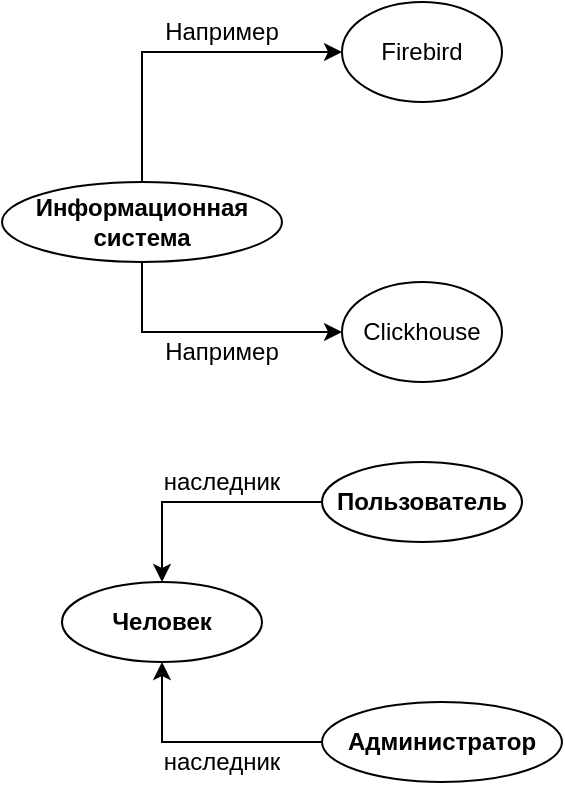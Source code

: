 <mxfile version="15.8.6" type="github">
  <diagram id="8GNSLDfLekw_l2h23WB7" name="Page-1">
    <mxGraphModel dx="1502" dy="737" grid="1" gridSize="10" guides="1" tooltips="1" connect="1" arrows="1" fold="1" page="1" pageScale="1" pageWidth="850" pageHeight="1100" math="0" shadow="0">
      <root>
        <mxCell id="0" />
        <mxCell id="1" parent="0" />
        <mxCell id="BMNUB5FsLO9-KrKbTtjF-1" value="&lt;b&gt;Информационная система&lt;/b&gt;" style="ellipse;whiteSpace=wrap;html=1;" vertex="1" parent="1">
          <mxGeometry x="140" y="200" width="140" height="40" as="geometry" />
        </mxCell>
        <mxCell id="BMNUB5FsLO9-KrKbTtjF-2" value="Firebird" style="ellipse;whiteSpace=wrap;html=1;" vertex="1" parent="1">
          <mxGeometry x="310" y="110" width="80" height="50" as="geometry" />
        </mxCell>
        <mxCell id="BMNUB5FsLO9-KrKbTtjF-4" value="Clickhouse" style="ellipse;whiteSpace=wrap;html=1;" vertex="1" parent="1">
          <mxGeometry x="310" y="250" width="80" height="50" as="geometry" />
        </mxCell>
        <mxCell id="BMNUB5FsLO9-KrKbTtjF-7" value="" style="edgeStyle=segmentEdgeStyle;endArrow=classic;html=1;rounded=0;entryX=0;entryY=0.5;entryDx=0;entryDy=0;exitX=0.5;exitY=1;exitDx=0;exitDy=0;" edge="1" parent="1" source="BMNUB5FsLO9-KrKbTtjF-1" target="BMNUB5FsLO9-KrKbTtjF-4">
          <mxGeometry width="50" height="50" relative="1" as="geometry">
            <mxPoint x="250" y="400" as="sourcePoint" />
            <mxPoint x="300" y="350" as="targetPoint" />
            <Array as="points">
              <mxPoint x="210" y="275" />
            </Array>
          </mxGeometry>
        </mxCell>
        <mxCell id="BMNUB5FsLO9-KrKbTtjF-9" value="" style="edgeStyle=segmentEdgeStyle;endArrow=classic;html=1;rounded=0;entryX=0;entryY=0.5;entryDx=0;entryDy=0;exitX=0.5;exitY=0;exitDx=0;exitDy=0;" edge="1" parent="1" source="BMNUB5FsLO9-KrKbTtjF-1" target="BMNUB5FsLO9-KrKbTtjF-2">
          <mxGeometry width="50" height="50" relative="1" as="geometry">
            <mxPoint x="250" y="400" as="sourcePoint" />
            <mxPoint x="300" y="350" as="targetPoint" />
            <Array as="points">
              <mxPoint x="210" y="135" />
            </Array>
          </mxGeometry>
        </mxCell>
        <mxCell id="BMNUB5FsLO9-KrKbTtjF-11" value="Например" style="text;html=1;strokeColor=none;fillColor=none;align=center;verticalAlign=middle;whiteSpace=wrap;rounded=0;" vertex="1" parent="1">
          <mxGeometry x="220" y="110" width="60" height="30" as="geometry" />
        </mxCell>
        <mxCell id="BMNUB5FsLO9-KrKbTtjF-12" value="Например" style="text;html=1;strokeColor=none;fillColor=none;align=center;verticalAlign=middle;whiteSpace=wrap;rounded=0;" vertex="1" parent="1">
          <mxGeometry x="220" y="270" width="60" height="30" as="geometry" />
        </mxCell>
        <mxCell id="BMNUB5FsLO9-KrKbTtjF-13" value="&lt;b&gt;Человек&lt;/b&gt;" style="ellipse;whiteSpace=wrap;html=1;" vertex="1" parent="1">
          <mxGeometry x="170" y="400" width="100" height="40" as="geometry" />
        </mxCell>
        <mxCell id="BMNUB5FsLO9-KrKbTtjF-14" value="&lt;b&gt;Пользователь&lt;/b&gt;" style="ellipse;whiteSpace=wrap;html=1;" vertex="1" parent="1">
          <mxGeometry x="300" y="340" width="100" height="40" as="geometry" />
        </mxCell>
        <mxCell id="BMNUB5FsLO9-KrKbTtjF-15" value="&lt;b&gt;Администратор&lt;/b&gt;" style="ellipse;whiteSpace=wrap;html=1;" vertex="1" parent="1">
          <mxGeometry x="300" y="460" width="120" height="40" as="geometry" />
        </mxCell>
        <mxCell id="BMNUB5FsLO9-KrKbTtjF-18" value="" style="edgeStyle=segmentEdgeStyle;endArrow=classic;html=1;rounded=0;entryX=0.5;entryY=1;entryDx=0;entryDy=0;exitX=0;exitY=0.5;exitDx=0;exitDy=0;" edge="1" parent="1" source="BMNUB5FsLO9-KrKbTtjF-15" target="BMNUB5FsLO9-KrKbTtjF-13">
          <mxGeometry width="50" height="50" relative="1" as="geometry">
            <mxPoint x="190" y="520" as="sourcePoint" />
            <mxPoint x="240" y="470" as="targetPoint" />
          </mxGeometry>
        </mxCell>
        <mxCell id="BMNUB5FsLO9-KrKbTtjF-19" value="" style="edgeStyle=segmentEdgeStyle;endArrow=classic;html=1;rounded=0;entryX=0.5;entryY=0;entryDx=0;entryDy=0;exitX=0;exitY=0.5;exitDx=0;exitDy=0;" edge="1" parent="1" source="BMNUB5FsLO9-KrKbTtjF-14" target="BMNUB5FsLO9-KrKbTtjF-13">
          <mxGeometry width="50" height="50" relative="1" as="geometry">
            <mxPoint x="170" y="340" as="sourcePoint" />
            <mxPoint x="220" y="400" as="targetPoint" />
            <Array as="points">
              <mxPoint x="220" y="360" />
            </Array>
          </mxGeometry>
        </mxCell>
        <mxCell id="BMNUB5FsLO9-KrKbTtjF-20" value="наследник" style="text;html=1;strokeColor=none;fillColor=none;align=center;verticalAlign=middle;whiteSpace=wrap;rounded=0;" vertex="1" parent="1">
          <mxGeometry x="220" y="340" width="60" height="20" as="geometry" />
        </mxCell>
        <mxCell id="BMNUB5FsLO9-KrKbTtjF-21" value="наследник" style="text;html=1;strokeColor=none;fillColor=none;align=center;verticalAlign=middle;whiteSpace=wrap;rounded=0;" vertex="1" parent="1">
          <mxGeometry x="220" y="480" width="60" height="20" as="geometry" />
        </mxCell>
      </root>
    </mxGraphModel>
  </diagram>
</mxfile>
